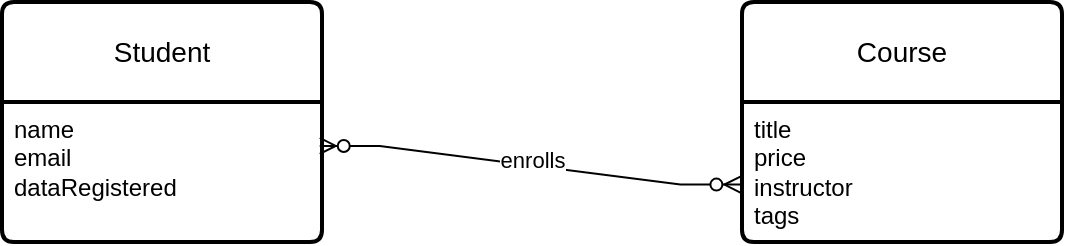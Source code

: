 <mxfile version="21.1.8" type="github">
  <diagram name="Page-1" id="vkOnFEhnsPbbazEBDFh3">
    <mxGraphModel dx="843" dy="539" grid="1" gridSize="10" guides="1" tooltips="1" connect="1" arrows="1" fold="1" page="1" pageScale="1" pageWidth="827" pageHeight="1169" math="0" shadow="0">
      <root>
        <mxCell id="0" />
        <mxCell id="1" parent="0" />
        <mxCell id="zIZdD2dWHf9-G07lgO-z-1" value="Student" style="swimlane;childLayout=stackLayout;horizontal=1;startSize=50;horizontalStack=0;rounded=1;fontSize=14;fontStyle=0;strokeWidth=2;resizeParent=0;resizeLast=1;shadow=0;dashed=0;align=center;arcSize=4;whiteSpace=wrap;html=1;" vertex="1" parent="1">
          <mxGeometry x="20" y="20" width="160" height="120" as="geometry" />
        </mxCell>
        <mxCell id="zIZdD2dWHf9-G07lgO-z-2" value="name&lt;br&gt;email&lt;br&gt;dataRegistered" style="align=left;strokeColor=none;fillColor=none;spacingLeft=4;fontSize=12;verticalAlign=top;resizable=0;rotatable=0;part=1;html=1;" vertex="1" parent="zIZdD2dWHf9-G07lgO-z-1">
          <mxGeometry y="50" width="160" height="70" as="geometry" />
        </mxCell>
        <mxCell id="zIZdD2dWHf9-G07lgO-z-5" value="Course" style="swimlane;childLayout=stackLayout;horizontal=1;startSize=50;horizontalStack=0;rounded=1;fontSize=14;fontStyle=0;strokeWidth=2;resizeParent=0;resizeLast=1;shadow=0;dashed=0;align=center;arcSize=4;whiteSpace=wrap;html=1;" vertex="1" parent="1">
          <mxGeometry x="390" y="20" width="160" height="120" as="geometry" />
        </mxCell>
        <mxCell id="zIZdD2dWHf9-G07lgO-z-6" value="title&lt;br&gt;price&lt;br&gt;instructor&lt;br&gt;tags" style="align=left;strokeColor=none;fillColor=none;spacingLeft=4;fontSize=12;verticalAlign=top;resizable=0;rotatable=0;part=1;html=1;" vertex="1" parent="zIZdD2dWHf9-G07lgO-z-5">
          <mxGeometry y="50" width="160" height="70" as="geometry" />
        </mxCell>
        <mxCell id="zIZdD2dWHf9-G07lgO-z-7" value="" style="edgeStyle=entityRelationEdgeStyle;fontSize=12;html=1;endArrow=ERzeroToMany;endFill=1;startArrow=ERzeroToMany;rounded=0;exitX=0.993;exitY=0.314;exitDx=0;exitDy=0;entryX=-0.005;entryY=0.59;entryDx=0;entryDy=0;entryPerimeter=0;exitPerimeter=0;" edge="1" parent="1" source="zIZdD2dWHf9-G07lgO-z-2" target="zIZdD2dWHf9-G07lgO-z-6">
          <mxGeometry width="100" height="100" relative="1" as="geometry">
            <mxPoint x="250" y="120" as="sourcePoint" />
            <mxPoint x="350" y="20" as="targetPoint" />
          </mxGeometry>
        </mxCell>
        <mxCell id="zIZdD2dWHf9-G07lgO-z-8" value="enrolls" style="edgeLabel;html=1;align=center;verticalAlign=middle;resizable=0;points=[];" vertex="1" connectable="0" parent="zIZdD2dWHf9-G07lgO-z-7">
          <mxGeometry x="0.006" y="3" relative="1" as="geometry">
            <mxPoint as="offset" />
          </mxGeometry>
        </mxCell>
      </root>
    </mxGraphModel>
  </diagram>
</mxfile>
